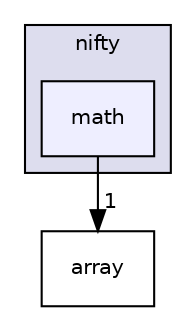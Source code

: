 digraph "/home/tbeier/src/nifty/include/nifty/math" {
  compound=true
  node [ fontsize="10", fontname="Helvetica"];
  edge [ labelfontsize="10", labelfontname="Helvetica"];
  subgraph clusterdir_7bdd7effb88beef2660912af17dcb9d6 {
    graph [ bgcolor="#ddddee", pencolor="black", label="nifty" fontname="Helvetica", fontsize="10", URL="dir_7bdd7effb88beef2660912af17dcb9d6.html"]
  dir_84322d5599d8c151d46c915b5032984a [shape=box, label="math", style="filled", fillcolor="#eeeeff", pencolor="black", URL="dir_84322d5599d8c151d46c915b5032984a.html"];
  }
  dir_a22bb1530892e4738b3677e9e7907ab8 [shape=box label="array" URL="dir_a22bb1530892e4738b3677e9e7907ab8.html"];
  dir_84322d5599d8c151d46c915b5032984a->dir_a22bb1530892e4738b3677e9e7907ab8 [headlabel="1", labeldistance=1.5 headhref="dir_000039_000004.html"];
}

